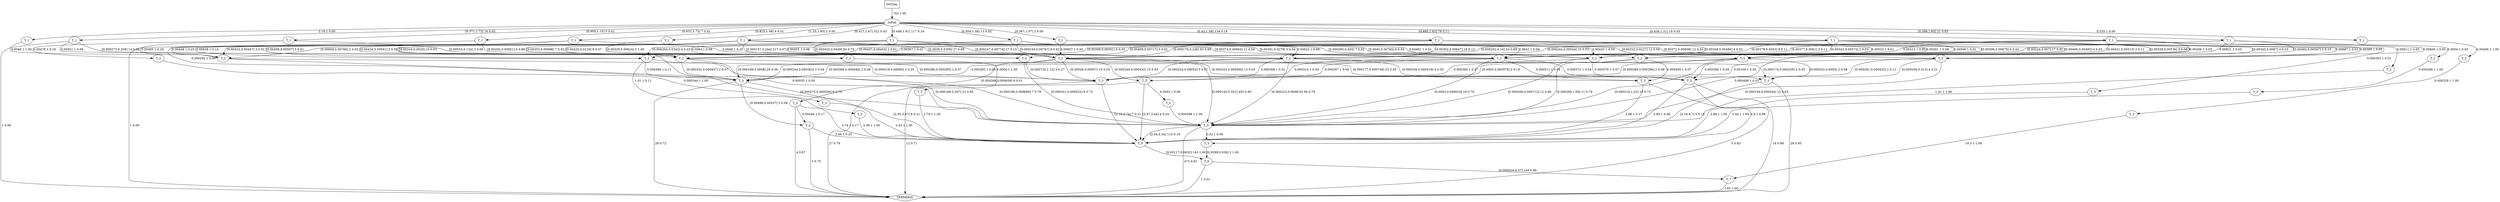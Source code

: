 digraph G {
  0 [label="T_1"];
  1 [label="T_1"];
  2 [label="T_1"];
  3 [label="T_1"];
  4 [label="T_1"];
  5 [label="T_1"];
  6 [label="T_1"];
  7 [label="T_1"];
  8 [label="T_1"];
  9 [label="T_1"];
  10 [label="T_1"];
  11 [label="T_1"];
  12 [label="T_1"];
  13 [label="T_1"];
  14 [label="T_1"];
  15 [label="T_2"];
  16 [label="T_2"];
  17 [label="T_2"];
  18 [label="T_2"];
  19 [label="T_2"];
  20 [label="T_2"];
  21 [label="T_2"];
  22 [label="T_2"];
  23 [label="T_2"];
  24 [label="T_2"];
  25 [label="T_2"];
  26 [label="T_2"];
  27 [label="T_2"];
  28 [label="T_2"];
  29 [label="T_2"];
  30 [label="T_2"];
  31 [label="T_2"];
  32 [label="T_2"];
  33 [label="T_3"];
  34 [label="T_3"];
  35 [label="T_3"];
  36 [label="T_3"];
  37 [label="T_3"];
  38 [label="T_3"];
  39 [label="T_3"];
  40 [label="T_3"];
  41 [label="T_3"];
  42 [label="T_3"];
  43 [label="T_3"];
  44 [label="T_3"];
  45 [label="T_3"];
  46 [label="T_3"];
  47 [label="T_5"];
  48 [label="T_5"];
  49 [label="T_6"];
  50 [label="T_7"];
  51 [label="initial"];
  52 [label="TERMINAL",shape=diamond];
  53 [label="INITIAL",shape=box];
0->16 [label="0.00406 1 1.00"];
1->21 [label="0.0046 1 1.00"];
2->32 [label="[0.00329,0.00624] 2 1.00"];
3->26 [label="0.00638 1 0.14"];
3->32 [label="[0.00292,0.00851] 6 0.86"];
4->24 [label="0.00425 1 0.50"];
4->32 [label="0.00607 1 0.50"];
5->27 [label="0.00551 1 0.06"];
5->32 [label="[0.000273,0.208] 14 0.88"];
5->52 [label=" 1 0.06"];
6->17 [label="0.00478 1 0.20"];
6->21 [label="0.00495 1 0.20"];
6->32 [label="[0.00533,0.124] 3 0.60"];
7->21 [label="0.00448 1 0.25"];
7->30 [label="0.0048 1 0.25"];
7->27 [label="[0.00434,0.00561] 2 0.50"];
8->28 [label="0.00606 1 0.05"];
8->24 [label="0.00821 1 0.05"];
8->29 [label="[0.00492,0.00547] 2 0.10"];
8->32 [label="[0.00324,0.007] 17 0.81"];
9->24 [label="0.00491 1 0.01"];
9->21 [label="[0.00659,0.00766] 2 0.02"];
9->31 [label="[0.00391,0.0278] 5 0.04"];
9->27 [label="[0.00425,0.0129] 8 0.07"];
9->30 [label="[0.000247,0.00774] 17 0.15"];
9->32 [label="[0.000425,0.0449] 84 0.72"];
10->22 [label="0.00455 1 0.08"];
10->29 [label="0.00491 1 0.08"];
10->30 [label="0.00623 1 0.08"];
10->19 [label="0.0084 1 0.08"];
10->31 [label="0.0642 1 0.08"];
10->32 [label="[0.000194,0.00767] 8 0.62"];
11->28 [label="0.00389 1 0.05"];
11->25 [label="0.00456 1 0.05"];
11->31 [label="0.00513 1 0.05"];
11->15 [label="0.0054 1 0.05"];
11->20 [label="0.00611 1 0.05"];
11->30 [label="[0.00377,0.0061] 2 0.11"];
11->24 [label="[0.00431,0.00513] 2 0.11"];
11->32 [label="[0.000244,0.00544] 10 0.53"];
12->24 [label="0.00532 1 0.01"];
12->27 [label="[0.00437,0.00453] 2 0.01"];
12->22 [label="[0.00409,0.00717] 3 0.02"];
12->26 [label="[0.000204,0.0343] 4 0.03"];
12->28 [label="[0.00345,0.0087] 4 0.03"];
12->31 [label="[0.00348,0.00486] 4 0.03"];
12->25 [label="[0.00396,0.00679] 4 0.03"];
12->29 [label="[0.00406,0.00493] 4 0.03"];
12->30 [label="[0.00302,0.00647] 16 0.12"];
12->32 [label="[0.000176,0.236] 92 0.69"];
13->26 [label="0.00367 1 0.01"];
13->24 [label="0.00506 1 0.01"];
13->28 [label="0.00687 1 0.01"];
13->31 [label="[0.00342,0.00573] 2 0.03"];
13->27 [label="[0.00336,0.00501] 4 0.05"];
13->29 [label="[0.00338,0.00536] 5 0.06"];
13->30 [label="[0.00378,0.0263] 9 0.11"];
13->32 [label="[0.000202,0.16] 54 0.68"];
13->36 [label="0.000392 1 0.01"];
13->45 [label="0.000498 1 0.01"];
14->21 [label="[0.00432,0.00457] 3 0.01"];
14->26 [label="[0.00499,0.00597] 3 0.01"];
14->24 [label="[0.000285,0.455] 7 0.02"];
14->22 [label="[0.00353,0.00688] 7 0.02"];
14->25 [label="[0.0045,0.00765] 9 0.03"];
14->27 [label="[0.00316,0.0529] 10 0.03"];
14->29 [label="[0.00322,0.0227] 12 0.04"];
14->28 [label="[0.00372,0.00608] 12 0.04"];
14->31 [label="[0.00374,0.00664] 12 0.04"];
14->30 [label="[0.0039,0.0309] 27 0.08"];
14->32 [label="[0.000157,0.244] 217 0.67"];
14->44 [label="0.000292 1 0.00"];
14->45 [label="0.00035 1 0.00"];
14->52 [label=" 1 0.00"];
15->37 [label="0.000266 1 1.00"];
16->38 [label="0.000329 1 1.00"];
17->34 [label="0.000344 1 1.00"];
18->45 [label="0.000388 1 1.00"];
19->35 [label="0.0004 1 1.00"];
20->45 [label="1.41 1 1.00"];
21->41 [label="[0.000318,0.00095] 2 0.25"];
21->45 [label="[0.000273,0.000536] 6 0.75"];
22->41 [label="[0.000732,1.12] 3 0.27"];
22->45 [label="[0.000201,0.000522] 8 0.73"];
23->48 [label="3.46 1 0.25"];
23->52 [label=" 3 0.75"];
24->41 [label="0.000368 1 0.07"];
24->46 [label="0.000376 1 0.07"];
24->45 [label="[0.000206,0.000712] 12 0.86"];
25->39 [label="0.000405 1 0.07"];
25->41 [label="[0.0003,0.000579] 2 0.14"];
25->45 [label="[0.000294,1.09] 11 0.79"];
26->44 [label="0.000496 1 0.11"];
26->33 [label="1.01 1 0.11"];
26->45 [label="[0.000186,0.000669] 7 0.78"];
27->41 [label="[0.000286,0.000295] 2 0.07"];
27->44 [label="[0.000332,0.000447] 2 0.07"];
27->45 [label="[0.000189,0.267] 23 0.85"];
28->41 [label="0.00109 1 0.05"];
28->46 [label="[0.000281,0.000423] 2 0.11"];
28->40 [label="[0.000256,0.313] 4 0.21"];
28->45 [label="[0.000194,0.000544] 12 0.63"];
29->44 [label="0.000283 1 0.04"];
29->46 [label="0.000366 1 0.04"];
29->40 [label="[0.000202,0.0003] 2 0.08"];
29->41 [label="[0.000289,0.000296] 2 0.08"];
29->45 [label="[0.000216,1.02] 18 0.75"];
30->42 [label="0.000369 1 0.01"];
30->40 [label="[0.000174,0.000259] 2 0.03"];
30->44 [label="[0.000244,0.000362] 3 0.04"];
30->39 [label="[0.000336,0.000519] 4 0.05"];
30->41 [label="[0.000224,0.00054] 5 0.07"];
30->45 [label="[0.000223,0.000816] 58 0.79"];
31->42 [label="0.000267 1 0.04"];
31->41 [label="0.000314 1 0.04"];
31->46 [label="0.000372 1 0.04"];
31->39 [label="0.000511 1 0.04"];
31->44 [label="[0.000388,0.000446] 2 0.08"];
31->45 [label="[0.0002,0.000616] 19 0.76"];
32->43 [label="[0.000268,0.000639] 6 0.01"];
32->46 [label="[0.000252,0.000494] 13 0.03"];
32->42 [label="[0.000249,0.000432] 15 0.03"];
32->41 [label="[0.00026,0.00057] 15 0.03"];
32->40 [label="[0.000177,0.000748] 25 0.05"];
32->44 [label="[0.000189,0.0008] 29 0.06"];
32->45 [label="[0.000145,0.351] 405 0.80"];
33->48 [label="2.36 1 1.00"];
34->48 [label="2.43 1 1.00"];
35->48 [label="2.79 1 1.00"];
36->48 [label="2.88 1 1.00"];
37->48 [label="5.44 1 1.00"];
38->50 [label="19.3 1 1.00"];
39->48 [label="2.88 1 0.17"];
39->52 [label=" 5 0.83"];
40->48 [label="[3.16,4.7] 5 0.15"];
40->52 [label=" 28 0.85"];
41->48 [label="[3.16,3.74] 7 0.21"];
41->52 [label=" 27 0.79"];
42->18 [label="0.0062 1 0.06"];
42->48 [label="[2.97,3.44] 4 0.24"];
42->52 [label=" 12 0.71"];
43->23 [label="0.00449 1 0.17"];
43->48 [label="3.74 1 0.17"];
43->52 [label=" 4 0.67"];
44->23 [label="[0.00496,0.00537] 3 0.08"];
44->48 [label="[2.95,3.87] 8 0.21"];
44->52 [label=" 28 0.72"];
45->47 [label="3.32 1 0.00"];
45->48 [label="[2.94,4.34] 110 0.19"];
45->52 [label=" 472 0.81"];
46->48 [label="3.69 1 0.06"];
46->47 [label="4.8 1 0.06"];
46->52 [label=" 16 0.89"];
47->49 [label="[0.0299,0.036] 2 1.00"];
48->49 [label="[0.00117,0.0635] 143 1.00"];
49->50 [label="[0.000524,4.57] 144 0.99"];
49->52 [label=" 1 0.01"];
50->52 [label=" 145 1.00"];
51->0 [label="0.535 1 0.00"];
51->1 [label="2.14 1 0.00"];
51->4 [label="[0.367,1.07] 2 0.00"];
51->2 [label="[1.25,1.95] 2 0.00"];
51->7 [label="[0.825,1.98] 4 0.01"];
51->6 [label="[0.905,1.15] 5 0.01"];
51->3 [label="[0.631,1.72] 7 0.01"];
51->10 [label="[0.504,1.38] 13 0.02"];
51->5 [label="[0.371,1.73] 16 0.02"];
51->11 [label="[0.439,1.31] 19 0.03"];
51->8 [label="[0.399,1.65] 21 0.03"];
51->13 [label="[0.485,1.63] 79 0.11"];
51->9 [label="[0.448,1.91] 117 0.16"];
51->12 [label="[0.43,1.58] 134 0.18"];
51->14 [label="[0.417,1.47] 322 0.43"];
53->51 [label=" 743 1.00"];
}
